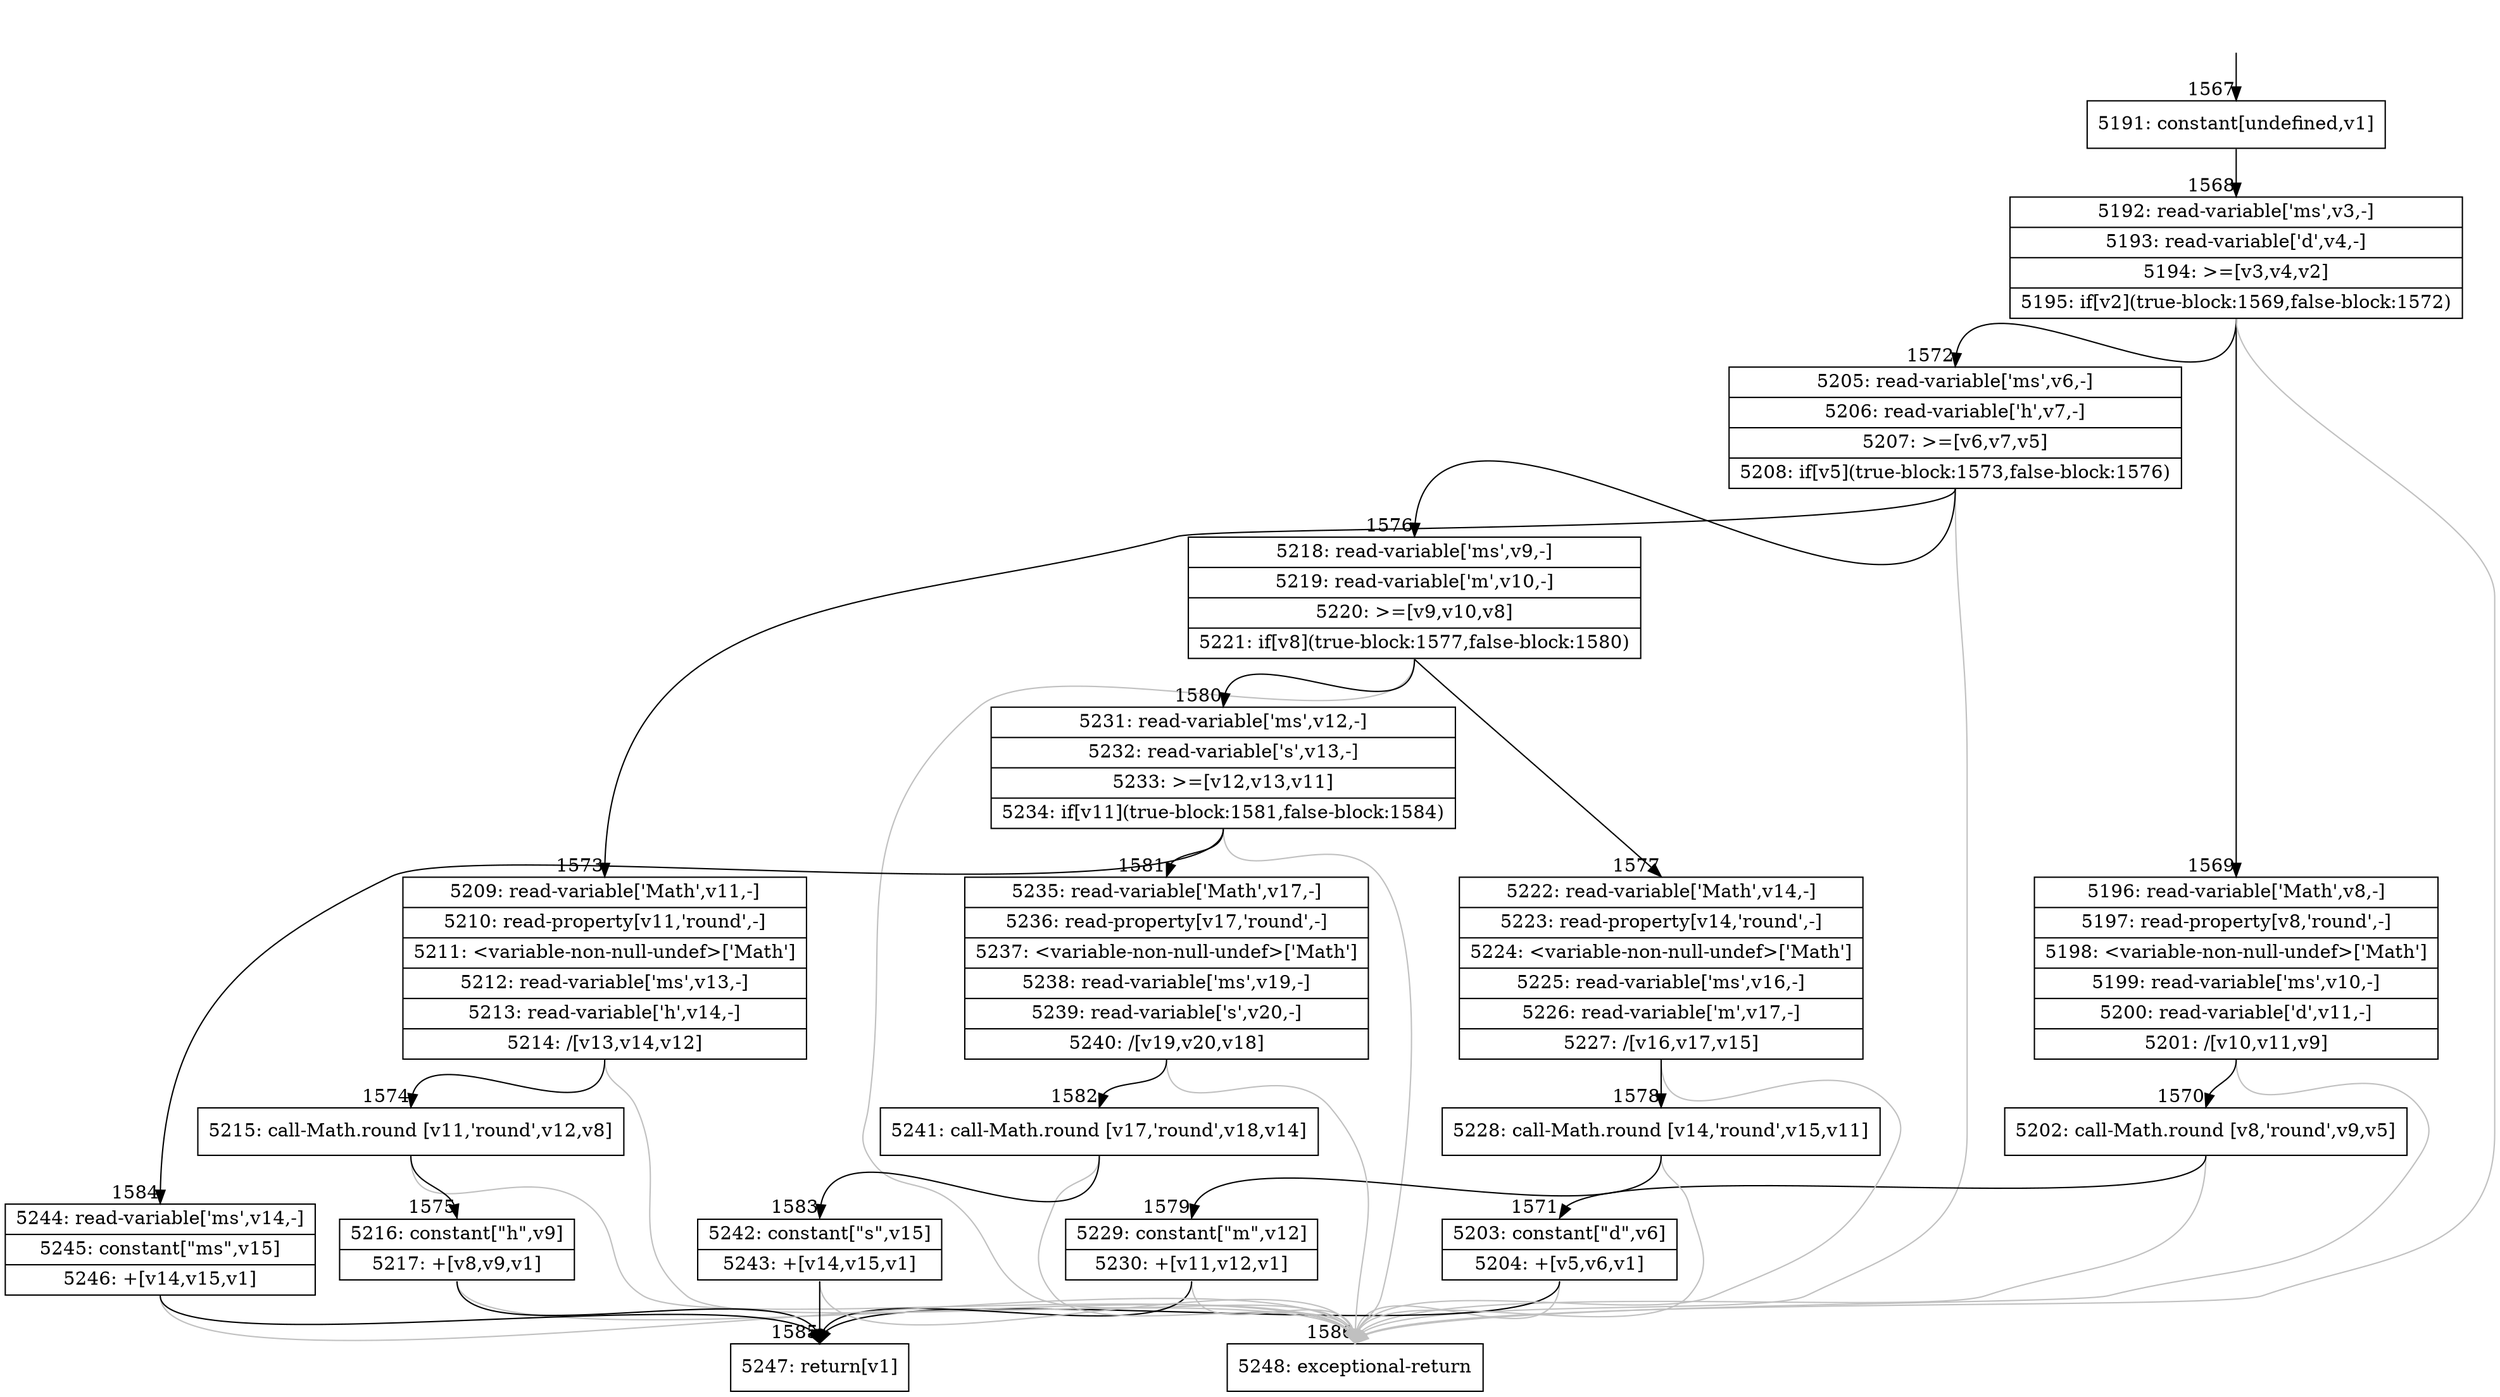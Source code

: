 digraph {
rankdir="TD"
BB_entry146[shape=none,label=""];
BB_entry146 -> BB1567 [tailport=s, headport=n, headlabel="    1567"]
BB1567 [shape=record label="{5191: constant[undefined,v1]}" ] 
BB1567 -> BB1568 [tailport=s, headport=n, headlabel="      1568"]
BB1568 [shape=record label="{5192: read-variable['ms',v3,-]|5193: read-variable['d',v4,-]|5194: \>=[v3,v4,v2]|5195: if[v2](true-block:1569,false-block:1572)}" ] 
BB1568 -> BB1569 [tailport=s, headport=n, headlabel="      1569"]
BB1568 -> BB1572 [tailport=s, headport=n, headlabel="      1572"]
BB1568 -> BB1586 [tailport=s, headport=n, color=gray, headlabel="      1586"]
BB1569 [shape=record label="{5196: read-variable['Math',v8,-]|5197: read-property[v8,'round',-]|5198: \<variable-non-null-undef\>['Math']|5199: read-variable['ms',v10,-]|5200: read-variable['d',v11,-]|5201: /[v10,v11,v9]}" ] 
BB1569 -> BB1570 [tailport=s, headport=n, headlabel="      1570"]
BB1569 -> BB1586 [tailport=s, headport=n, color=gray]
BB1570 [shape=record label="{5202: call-Math.round [v8,'round',v9,v5]}" ] 
BB1570 -> BB1571 [tailport=s, headport=n, headlabel="      1571"]
BB1570 -> BB1586 [tailport=s, headport=n, color=gray]
BB1571 [shape=record label="{5203: constant[\"d\",v6]|5204: +[v5,v6,v1]}" ] 
BB1571 -> BB1585 [tailport=s, headport=n, headlabel="      1585"]
BB1571 -> BB1586 [tailport=s, headport=n, color=gray]
BB1572 [shape=record label="{5205: read-variable['ms',v6,-]|5206: read-variable['h',v7,-]|5207: \>=[v6,v7,v5]|5208: if[v5](true-block:1573,false-block:1576)}" ] 
BB1572 -> BB1573 [tailport=s, headport=n, headlabel="      1573"]
BB1572 -> BB1576 [tailport=s, headport=n, headlabel="      1576"]
BB1572 -> BB1586 [tailport=s, headport=n, color=gray]
BB1573 [shape=record label="{5209: read-variable['Math',v11,-]|5210: read-property[v11,'round',-]|5211: \<variable-non-null-undef\>['Math']|5212: read-variable['ms',v13,-]|5213: read-variable['h',v14,-]|5214: /[v13,v14,v12]}" ] 
BB1573 -> BB1574 [tailport=s, headport=n, headlabel="      1574"]
BB1573 -> BB1586 [tailport=s, headport=n, color=gray]
BB1574 [shape=record label="{5215: call-Math.round [v11,'round',v12,v8]}" ] 
BB1574 -> BB1575 [tailport=s, headport=n, headlabel="      1575"]
BB1574 -> BB1586 [tailport=s, headport=n, color=gray]
BB1575 [shape=record label="{5216: constant[\"h\",v9]|5217: +[v8,v9,v1]}" ] 
BB1575 -> BB1585 [tailport=s, headport=n]
BB1575 -> BB1586 [tailport=s, headport=n, color=gray]
BB1576 [shape=record label="{5218: read-variable['ms',v9,-]|5219: read-variable['m',v10,-]|5220: \>=[v9,v10,v8]|5221: if[v8](true-block:1577,false-block:1580)}" ] 
BB1576 -> BB1577 [tailport=s, headport=n, headlabel="      1577"]
BB1576 -> BB1580 [tailport=s, headport=n, headlabel="      1580"]
BB1576 -> BB1586 [tailport=s, headport=n, color=gray]
BB1577 [shape=record label="{5222: read-variable['Math',v14,-]|5223: read-property[v14,'round',-]|5224: \<variable-non-null-undef\>['Math']|5225: read-variable['ms',v16,-]|5226: read-variable['m',v17,-]|5227: /[v16,v17,v15]}" ] 
BB1577 -> BB1578 [tailport=s, headport=n, headlabel="      1578"]
BB1577 -> BB1586 [tailport=s, headport=n, color=gray]
BB1578 [shape=record label="{5228: call-Math.round [v14,'round',v15,v11]}" ] 
BB1578 -> BB1579 [tailport=s, headport=n, headlabel="      1579"]
BB1578 -> BB1586 [tailport=s, headport=n, color=gray]
BB1579 [shape=record label="{5229: constant[\"m\",v12]|5230: +[v11,v12,v1]}" ] 
BB1579 -> BB1585 [tailport=s, headport=n]
BB1579 -> BB1586 [tailport=s, headport=n, color=gray]
BB1580 [shape=record label="{5231: read-variable['ms',v12,-]|5232: read-variable['s',v13,-]|5233: \>=[v12,v13,v11]|5234: if[v11](true-block:1581,false-block:1584)}" ] 
BB1580 -> BB1581 [tailport=s, headport=n, headlabel="      1581"]
BB1580 -> BB1584 [tailport=s, headport=n, headlabel="      1584"]
BB1580 -> BB1586 [tailport=s, headport=n, color=gray]
BB1581 [shape=record label="{5235: read-variable['Math',v17,-]|5236: read-property[v17,'round',-]|5237: \<variable-non-null-undef\>['Math']|5238: read-variable['ms',v19,-]|5239: read-variable['s',v20,-]|5240: /[v19,v20,v18]}" ] 
BB1581 -> BB1582 [tailport=s, headport=n, headlabel="      1582"]
BB1581 -> BB1586 [tailport=s, headport=n, color=gray]
BB1582 [shape=record label="{5241: call-Math.round [v17,'round',v18,v14]}" ] 
BB1582 -> BB1583 [tailport=s, headport=n, headlabel="      1583"]
BB1582 -> BB1586 [tailport=s, headport=n, color=gray]
BB1583 [shape=record label="{5242: constant[\"s\",v15]|5243: +[v14,v15,v1]}" ] 
BB1583 -> BB1585 [tailport=s, headport=n]
BB1583 -> BB1586 [tailport=s, headport=n, color=gray]
BB1584 [shape=record label="{5244: read-variable['ms',v14,-]|5245: constant[\"ms\",v15]|5246: +[v14,v15,v1]}" ] 
BB1584 -> BB1585 [tailport=s, headport=n]
BB1584 -> BB1586 [tailport=s, headport=n, color=gray]
BB1585 [shape=record label="{5247: return[v1]}" ] 
BB1586 [shape=record label="{5248: exceptional-return}" ] 
//#$~ 1936
}
